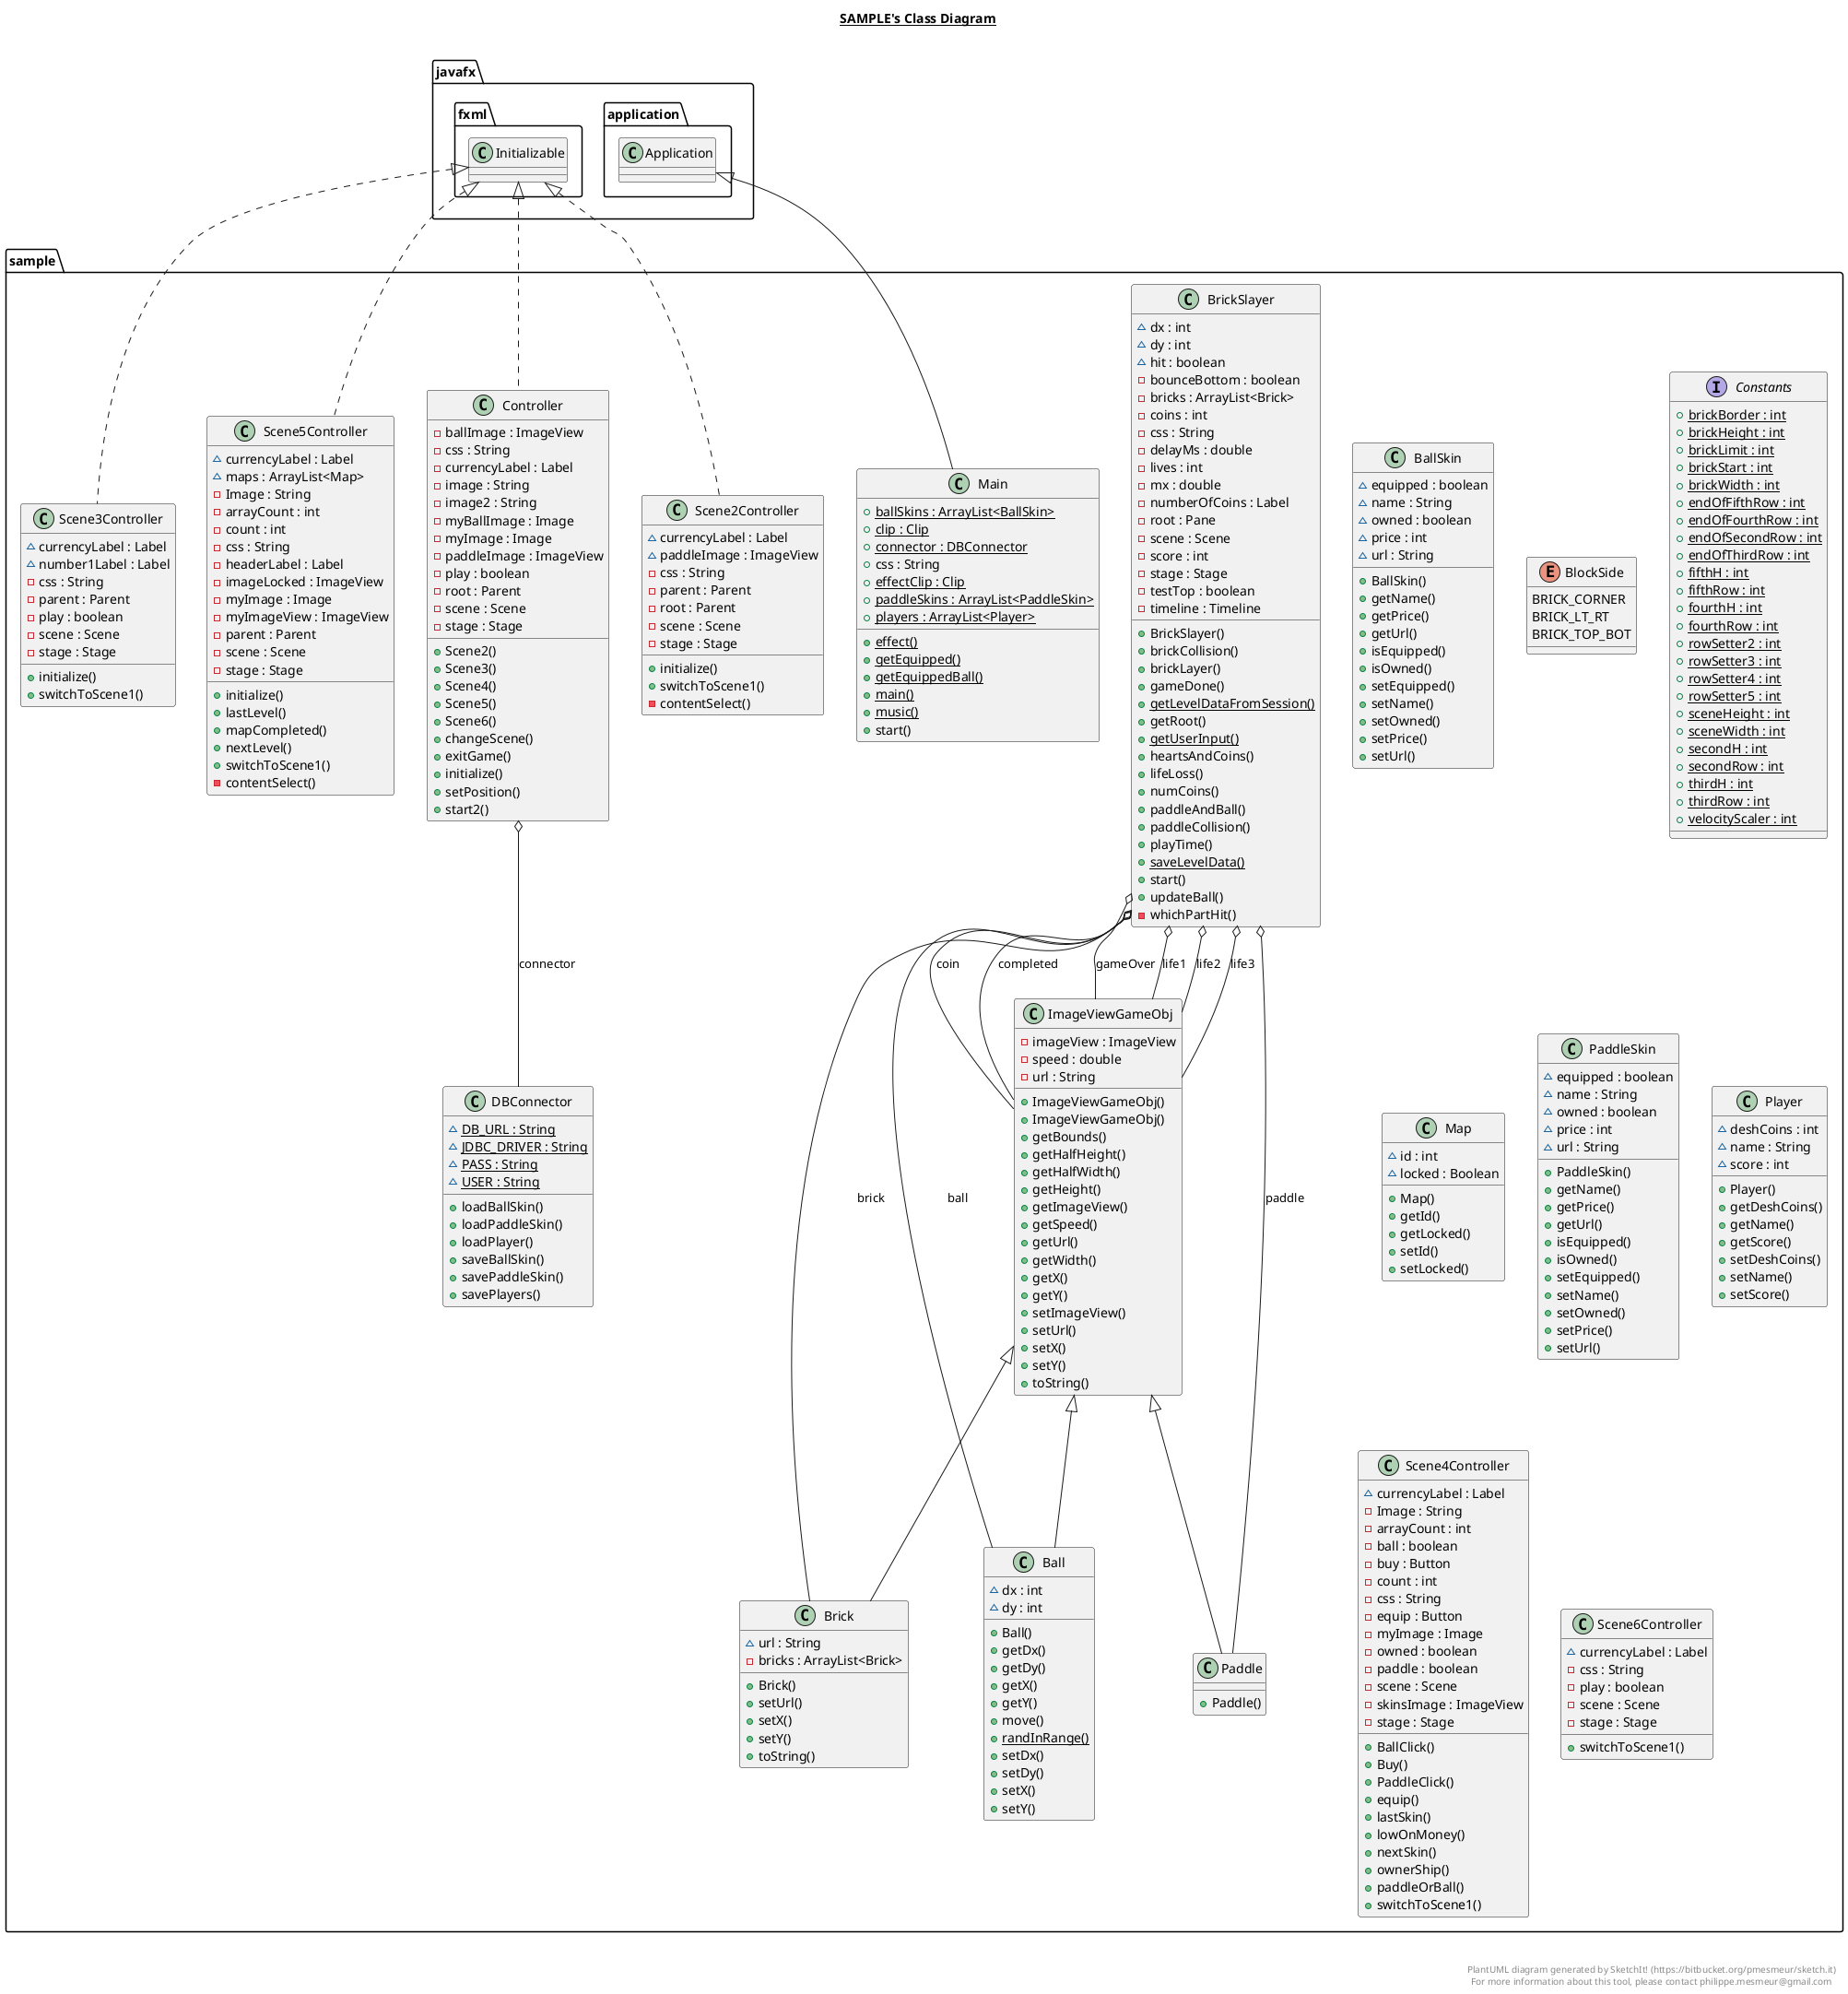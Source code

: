@startuml

title __SAMPLE's Class Diagram__\n

  namespace sample {
    class sample.Ball {
        ~ dx : int
        ~ dy : int
        + Ball()
        + getDx()
        + getDy()
        + getX()
        + getY()
        + move()
        {static} + randInRange()
        + setDx()
        + setDy()
        + setX()
        + setY()
    }
  }
  

  namespace sample {
    class sample.BallSkin {
        ~ equipped : boolean
        ~ name : String
        ~ owned : boolean
        ~ price : int
        ~ url : String
        + BallSkin()
        + getName()
        + getPrice()
        + getUrl()
        + isEquipped()
        + isOwned()
        + setEquipped()
        + setName()
        + setOwned()
        + setPrice()
        + setUrl()
    }
  }
  

  namespace sample {
    enum BlockSide {
      BRICK_CORNER
      BRICK_LT_RT
      BRICK_TOP_BOT
    }
  }
  

  namespace sample {
    class sample.Brick {
        ~ url : String
        - bricks : ArrayList<Brick>
        + Brick()
        + setUrl()
        + setX()
        + setY()
        + toString()
    }
  }
  

  namespace sample {
    class sample.BrickSlayer {
        ~ dx : int
        ~ dy : int
        ~ hit : boolean
        - bounceBottom : boolean
        - bricks : ArrayList<Brick>
        - coins : int
        - css : String
        - delayMs : double
        - lives : int
        - mx : double
        - numberOfCoins : Label
        - root : Pane
        - scene : Scene
        - score : int
        - stage : Stage
        - testTop : boolean
        - timeline : Timeline
        + BrickSlayer()
        + brickCollision()
        + brickLayer()
        + gameDone()
        {static} + getLevelDataFromSession()
        + getRoot()
        {static} + getUserInput()
        + heartsAndCoins()
        + lifeLoss()
        + numCoins()
        + paddleAndBall()
        + paddleCollision()
        + playTime()
        {static} + saveLevelData()
        + start()
        + updateBall()
        - whichPartHit()
    }
  }
  

  namespace sample {
    interface sample.Constants {
        {static} + brickBorder : int
        {static} + brickHeight : int
        {static} + brickLimit : int
        {static} + brickStart : int
        {static} + brickWidth : int
        {static} + endOfFifthRow : int
        {static} + endOfFourthRow : int
        {static} + endOfSecondRow : int
        {static} + endOfThirdRow : int
        {static} + fifthH : int
        {static} + fifthRow : int
        {static} + fourthH : int
        {static} + fourthRow : int
        {static} + rowSetter2 : int
        {static} + rowSetter3 : int
        {static} + rowSetter4 : int
        {static} + rowSetter5 : int
        {static} + sceneHeight : int
        {static} + sceneWidth : int
        {static} + secondH : int
        {static} + secondRow : int
        {static} + thirdH : int
        {static} + thirdRow : int
        {static} + velocityScaler : int
    }
  }
  

  namespace sample {
    class sample.Controller {
        - ballImage : ImageView
        - css : String
        - currencyLabel : Label
        - image : String
        - image2 : String
        - myBallImage : Image
        - myImage : Image
        - paddleImage : ImageView
        - play : boolean
        - root : Parent
        - scene : Scene
        - stage : Stage
        + Scene2()
        + Scene3()
        + Scene4()
        + Scene5()
        + Scene6()
        + changeScene()
        + exitGame()
        + initialize()
        + setPosition()
        + start2()
    }
  }
  

  namespace sample {
    class sample.DBConnector {
        {static} ~ DB_URL : String
        {static} ~ JDBC_DRIVER : String
        {static} ~ PASS : String
        {static} ~ USER : String
        + loadBallSkin()
        + loadPaddleSkin()
        + loadPlayer()
        + saveBallSkin()
        + savePaddleSkin()
        + savePlayers()
    }
  }
  

  namespace sample {
    class sample.ImageViewGameObj {
        - imageView : ImageView
        - speed : double
        - url : String
        + ImageViewGameObj()
        + ImageViewGameObj()
        + getBounds()
        + getHalfHeight()
        + getHalfWidth()
        + getHeight()
        + getImageView()
        + getSpeed()
        + getUrl()
        + getWidth()
        + getX()
        + getY()
        + setImageView()
        + setUrl()
        + setX()
        + setY()
        + toString()
    }
  }
  

  namespace sample {
    class sample.Main {
        {static} + ballSkins : ArrayList<BallSkin>
        {static} + clip : Clip
        {static} + connector : DBConnector
        + css : String
        {static} + effectClip : Clip
        {static} + paddleSkins : ArrayList<PaddleSkin>
        {static} + players : ArrayList<Player>
        {static} + effect()
        {static} + getEquipped()
        {static} + getEquippedBall()
        {static} + main()
        {static} + music()
        + start()
    }
  }
  

  namespace sample {
    class sample.Map {
        ~ id : int
        ~ locked : Boolean
        + Map()
        + getId()
        + getLocked()
        + setId()
        + setLocked()
    }
  }
  

  namespace sample {
    class sample.Paddle {
        + Paddle()
    }
  }
  

  namespace sample {
    class sample.PaddleSkin {
        ~ equipped : boolean
        ~ name : String
        ~ owned : boolean
        ~ price : int
        ~ url : String
        + PaddleSkin()
        + getName()
        + getPrice()
        + getUrl()
        + isEquipped()
        + isOwned()
        + setEquipped()
        + setName()
        + setOwned()
        + setPrice()
        + setUrl()
    }
  }
  

  namespace sample {
    class sample.Player {
        ~ deshCoins : int
        ~ name : String
        ~ score : int
        + Player()
        + getDeshCoins()
        + getName()
        + getScore()
        + setDeshCoins()
        + setName()
        + setScore()
    }
  }
  

  namespace sample {
    class sample.Scene2Controller {
        ~ currencyLabel : Label
        ~ paddleImage : ImageView
        - css : String
        - parent : Parent
        - root : Parent
        - scene : Scene
        - stage : Stage
        + initialize()
        + switchToScene1()
        - contentSelect()
    }
  }
  

  namespace sample {
    class sample.Scene3Controller {
        ~ currencyLabel : Label
        ~ number1Label : Label
        - css : String
        - parent : Parent
        - play : boolean
        - scene : Scene
        - stage : Stage
        + initialize()
        + switchToScene1()
    }
  }
  

  namespace sample {
    class sample.Scene4Controller {
        ~ currencyLabel : Label
        - Image : String
        - arrayCount : int
        - ball : boolean
        - buy : Button
        - count : int
        - css : String
        - equip : Button
        - myImage : Image
        - owned : boolean
        - paddle : boolean
        - scene : Scene
        - skinsImage : ImageView
        - stage : Stage
        + BallClick()
        + Buy()
        + PaddleClick()
        + equip()
        + lastSkin()
        + lowOnMoney()
        + nextSkin()
        + ownerShip()
        + paddleOrBall()
        + switchToScene1()
    }
  }
  

  namespace sample {
    class sample.Scene5Controller {
        ~ currencyLabel : Label
        ~ maps : ArrayList<Map>
        - Image : String
        - arrayCount : int
        - count : int
        - css : String
        - headerLabel : Label
        - imageLocked : ImageView
        - myImage : Image
        - myImageView : ImageView
        - parent : Parent
        - scene : Scene
        - stage : Stage
        + initialize()
        + lastLevel()
        + mapCompleted()
        + nextLevel()
        + switchToScene1()
        - contentSelect()
    }
  }
  

  namespace sample {
    class sample.Scene6Controller {
        ~ currencyLabel : Label
        - css : String
        - play : boolean
        - scene : Scene
        - stage : Stage
        + switchToScene1()
    }
  }
  

  sample.Ball -up-|> sample.ImageViewGameObj
  sample.Brick -up-|> sample.ImageViewGameObj
  sample.BrickSlayer o-- sample.Ball : ball
  sample.BrickSlayer o-- sample.Brick : brick
  sample.BrickSlayer o-- sample.ImageViewGameObj : coin
  sample.BrickSlayer o-- sample.ImageViewGameObj : completed
  sample.BrickSlayer o-- sample.ImageViewGameObj : gameOver
  sample.BrickSlayer o-- sample.ImageViewGameObj : life1
  sample.BrickSlayer o-- sample.ImageViewGameObj : life2
  sample.BrickSlayer o-- sample.ImageViewGameObj : life3
  sample.BrickSlayer o-- sample.Paddle : paddle
  sample.Controller .up.|> javafx.fxml.Initializable
  sample.Controller o-- sample.DBConnector : connector
  sample.Main -up-|> javafx.application.Application
  sample.Paddle -up-|> sample.ImageViewGameObj
  sample.Scene2Controller .up.|> javafx.fxml.Initializable
  sample.Scene3Controller .up.|> javafx.fxml.Initializable
  sample.Scene5Controller .up.|> javafx.fxml.Initializable


right footer


PlantUML diagram generated by SketchIt! (https://bitbucket.org/pmesmeur/sketch.it)
For more information about this tool, please contact philippe.mesmeur@gmail.com
endfooter

@enduml
